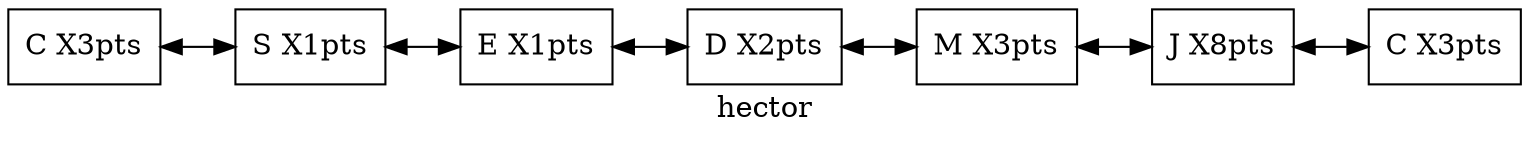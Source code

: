 digraph Lista {
rankdir=LR;
node [shape=record];
Nodo0[label="C  X3pts"]
Nodo1[label="S  X1pts"]
Nodo2[label="E  X1pts"]
Nodo3[label="D  X2pts"]
Nodo4[label="M  X3pts"]
Nodo5[label="J  X8pts"]
Nodo6[label="C  X3pts"]
Nodo0->Nodo1[dir=both];
Nodo1->Nodo2[dir=both];
Nodo2->Nodo3[dir=both];
Nodo3->Nodo4[dir=both];
Nodo4->Nodo5[dir=both];
Nodo5->Nodo6[dir=both];
label="hector";
}
